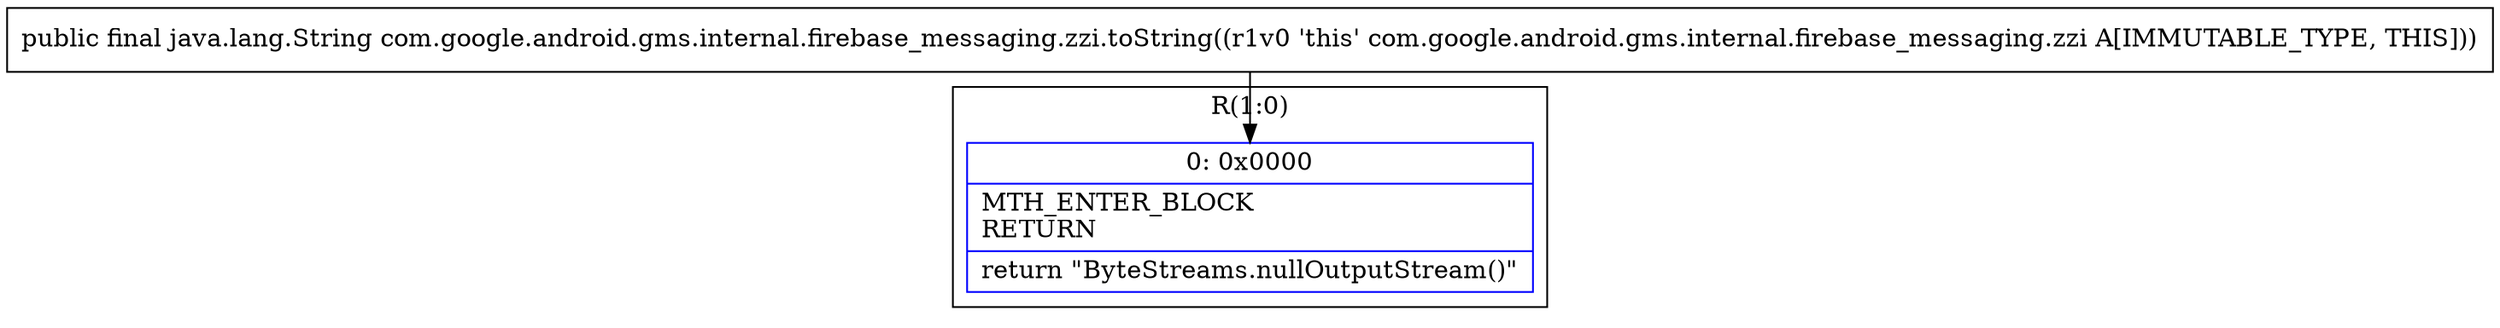 digraph "CFG forcom.google.android.gms.internal.firebase_messaging.zzi.toString()Ljava\/lang\/String;" {
subgraph cluster_Region_574253943 {
label = "R(1:0)";
node [shape=record,color=blue];
Node_0 [shape=record,label="{0\:\ 0x0000|MTH_ENTER_BLOCK\lRETURN\l|return \"ByteStreams.nullOutputStream()\"\l}"];
}
MethodNode[shape=record,label="{public final java.lang.String com.google.android.gms.internal.firebase_messaging.zzi.toString((r1v0 'this' com.google.android.gms.internal.firebase_messaging.zzi A[IMMUTABLE_TYPE, THIS])) }"];
MethodNode -> Node_0;
}

